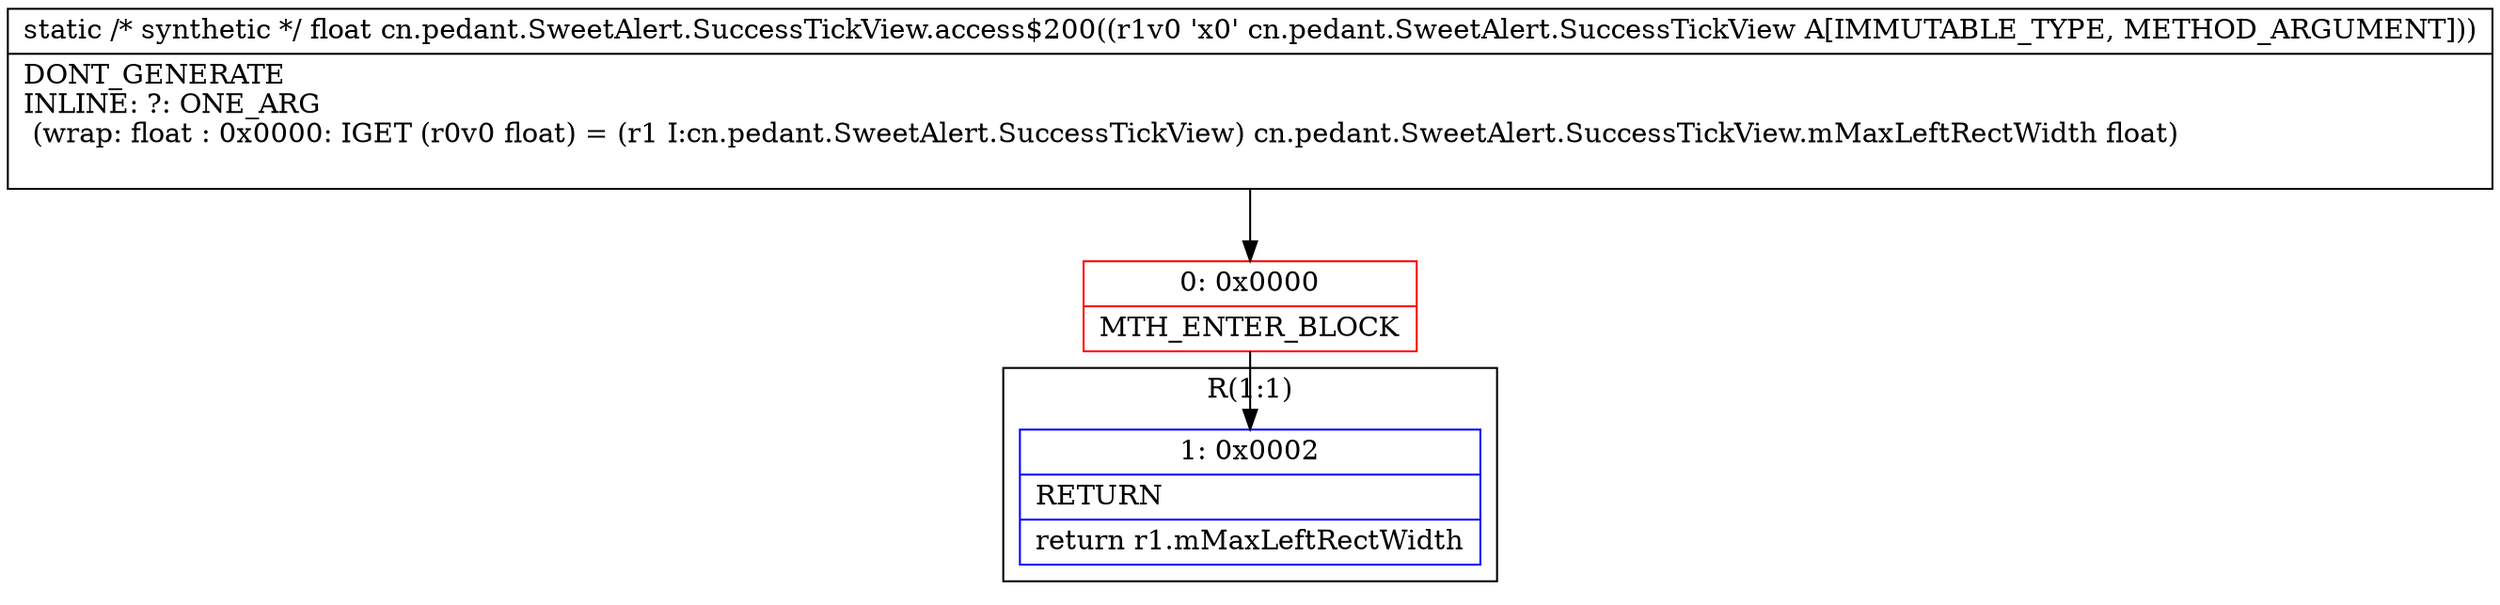 digraph "CFG forcn.pedant.SweetAlert.SuccessTickView.access$200(Lcn\/pedant\/SweetAlert\/SuccessTickView;)F" {
subgraph cluster_Region_221493450 {
label = "R(1:1)";
node [shape=record,color=blue];
Node_1 [shape=record,label="{1\:\ 0x0002|RETURN\l|return r1.mMaxLeftRectWidth\l}"];
}
Node_0 [shape=record,color=red,label="{0\:\ 0x0000|MTH_ENTER_BLOCK\l}"];
MethodNode[shape=record,label="{static \/* synthetic *\/ float cn.pedant.SweetAlert.SuccessTickView.access$200((r1v0 'x0' cn.pedant.SweetAlert.SuccessTickView A[IMMUTABLE_TYPE, METHOD_ARGUMENT]))  | DONT_GENERATE\lINLINE: ?: ONE_ARG  \l  (wrap: float : 0x0000: IGET  (r0v0 float) = (r1 I:cn.pedant.SweetAlert.SuccessTickView) cn.pedant.SweetAlert.SuccessTickView.mMaxLeftRectWidth float)\l\l}"];
MethodNode -> Node_0;
Node_0 -> Node_1;
}

